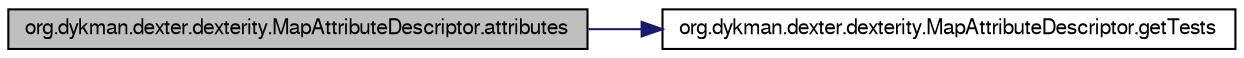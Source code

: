 digraph G
{
  bgcolor="transparent";
  edge [fontname="FreeSans",fontsize=10,labelfontname="FreeSans",labelfontsize=10];
  node [fontname="FreeSans",fontsize=10,shape=record];
  rankdir=LR;
  Node1 [label="org.dykman.dexter.dexterity.MapAttributeDescriptor.attributes",height=0.2,width=0.4,color="black", fillcolor="grey75", style="filled" fontcolor="black"];
  Node1 -> Node2 [color="midnightblue",fontsize=10,style="solid",fontname="FreeSans"];
  Node2 [label="org.dykman.dexter.dexterity.MapAttributeDescriptor.getTests",height=0.2,width=0.4,color="black",URL="$classorg_1_1dykman_1_1dexter_1_1dexterity_1_1MapAttributeDescriptor.html#7d711c58f1ff6cc2e49fc6edfb545368"];
}
